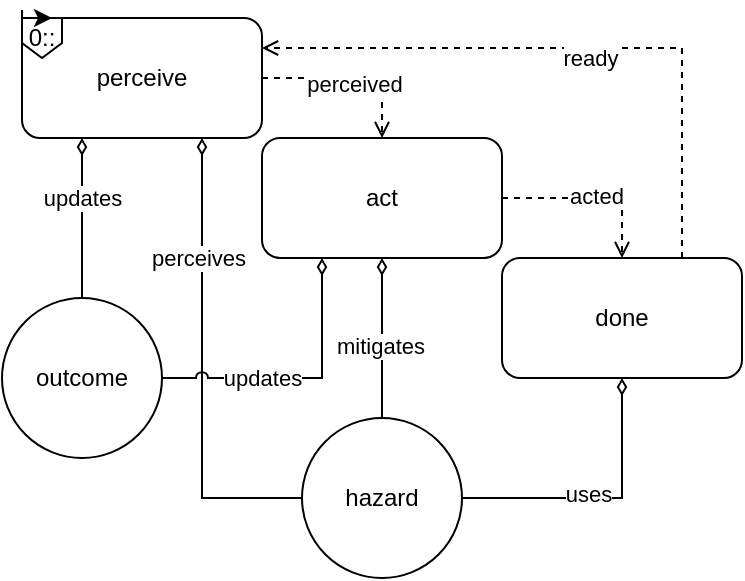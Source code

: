 <mxfile version="24.2.5" type="device">
  <diagram name="FRDL-FuncArch" id="bn2PXIH9sF4sWWGo1fHl">
    <mxGraphModel dx="2313" dy="941" grid="1" gridSize="10" guides="1" tooltips="1" connect="1" arrows="1" fold="1" page="1" pageScale="1" pageWidth="850" pageHeight="1100" math="0" shadow="0">
      <root>
        <mxCell id="0" />
        <mxCell id="1" parent="0" />
        <mxCell id="1CWe-sbZiBjtFl2tvP84-12" style="edgeStyle=orthogonalEdgeStyle;rounded=0;orthogonalLoop=1;jettySize=auto;html=1;exitX=1;exitY=0.5;exitDx=0;exitDy=0;endArrow=diamondThin;endFill=0;entryX=0.5;entryY=1;entryDx=0;entryDy=0;" edge="1" parent="1" source="1CWe-sbZiBjtFl2tvP84-1" target="1CWe-sbZiBjtFl2tvP84-5">
          <mxGeometry relative="1" as="geometry" />
        </mxCell>
        <mxCell id="1CWe-sbZiBjtFl2tvP84-13" value="uses" style="edgeLabel;html=1;align=center;verticalAlign=middle;resizable=0;points=[];" vertex="1" connectable="0" parent="1CWe-sbZiBjtFl2tvP84-12">
          <mxGeometry x="-0.11" y="2" relative="1" as="geometry">
            <mxPoint as="offset" />
          </mxGeometry>
        </mxCell>
        <mxCell id="1CWe-sbZiBjtFl2tvP84-1" value="hazard" style="ellipse;whiteSpace=wrap;html=1;aspect=fixed;" vertex="1" parent="1">
          <mxGeometry x="220" y="520" width="80" height="80" as="geometry" />
        </mxCell>
        <mxCell id="1CWe-sbZiBjtFl2tvP84-2" value="outcome" style="ellipse;whiteSpace=wrap;html=1;aspect=fixed;" vertex="1" parent="1">
          <mxGeometry x="70" y="460" width="80" height="80" as="geometry" />
        </mxCell>
        <mxCell id="1CWe-sbZiBjtFl2tvP84-6" style="edgeStyle=orthogonalEdgeStyle;rounded=0;orthogonalLoop=1;jettySize=auto;html=1;exitX=1;exitY=0.5;exitDx=0;exitDy=0;endArrow=open;endFill=0;dashed=1;" edge="1" parent="1" source="1CWe-sbZiBjtFl2tvP84-3" target="1CWe-sbZiBjtFl2tvP84-4">
          <mxGeometry relative="1" as="geometry" />
        </mxCell>
        <mxCell id="1CWe-sbZiBjtFl2tvP84-7" value="perceived" style="edgeLabel;html=1;align=center;verticalAlign=middle;resizable=0;points=[];" vertex="1" connectable="0" parent="1CWe-sbZiBjtFl2tvP84-6">
          <mxGeometry x="0.018" y="-3" relative="1" as="geometry">
            <mxPoint as="offset" />
          </mxGeometry>
        </mxCell>
        <mxCell id="1CWe-sbZiBjtFl2tvP84-16" style="edgeStyle=orthogonalEdgeStyle;rounded=0;orthogonalLoop=1;jettySize=auto;html=1;exitX=0.75;exitY=1;exitDx=0;exitDy=0;entryX=0;entryY=0.5;entryDx=0;entryDy=0;endArrow=none;endFill=0;startArrow=diamondThin;startFill=0;" edge="1" parent="1" source="1CWe-sbZiBjtFl2tvP84-3" target="1CWe-sbZiBjtFl2tvP84-1">
          <mxGeometry relative="1" as="geometry" />
        </mxCell>
        <mxCell id="1CWe-sbZiBjtFl2tvP84-17" value="perceives" style="edgeLabel;html=1;align=center;verticalAlign=middle;resizable=0;points=[];" vertex="1" connectable="0" parent="1CWe-sbZiBjtFl2tvP84-16">
          <mxGeometry x="-0.467" y="-2" relative="1" as="geometry">
            <mxPoint y="-2" as="offset" />
          </mxGeometry>
        </mxCell>
        <mxCell id="1CWe-sbZiBjtFl2tvP84-18" style="edgeStyle=orthogonalEdgeStyle;rounded=0;orthogonalLoop=1;jettySize=auto;html=1;exitX=0.25;exitY=1;exitDx=0;exitDy=0;startArrow=diamondThin;startFill=0;endArrow=none;endFill=0;" edge="1" parent="1" source="1CWe-sbZiBjtFl2tvP84-3" target="1CWe-sbZiBjtFl2tvP84-2">
          <mxGeometry relative="1" as="geometry" />
        </mxCell>
        <mxCell id="1CWe-sbZiBjtFl2tvP84-19" value="updates" style="edgeLabel;html=1;align=center;verticalAlign=middle;resizable=0;points=[];" vertex="1" connectable="0" parent="1CWe-sbZiBjtFl2tvP84-18">
          <mxGeometry x="-0.494" y="-2" relative="1" as="geometry">
            <mxPoint x="2" y="10" as="offset" />
          </mxGeometry>
        </mxCell>
        <mxCell id="1CWe-sbZiBjtFl2tvP84-3" value="perceive" style="rounded=1;whiteSpace=wrap;html=1;" vertex="1" parent="1">
          <mxGeometry x="80" y="320" width="120" height="60" as="geometry" />
        </mxCell>
        <mxCell id="1CWe-sbZiBjtFl2tvP84-8" style="edgeStyle=orthogonalEdgeStyle;rounded=0;orthogonalLoop=1;jettySize=auto;html=1;exitX=1;exitY=0.5;exitDx=0;exitDy=0;entryX=0.5;entryY=0;entryDx=0;entryDy=0;dashed=1;endArrow=open;endFill=0;" edge="1" parent="1" source="1CWe-sbZiBjtFl2tvP84-4" target="1CWe-sbZiBjtFl2tvP84-5">
          <mxGeometry relative="1" as="geometry" />
        </mxCell>
        <mxCell id="1CWe-sbZiBjtFl2tvP84-9" value="acted" style="edgeLabel;html=1;align=center;verticalAlign=middle;resizable=0;points=[];" vertex="1" connectable="0" parent="1CWe-sbZiBjtFl2tvP84-8">
          <mxGeometry x="0.037" y="1" relative="1" as="geometry">
            <mxPoint as="offset" />
          </mxGeometry>
        </mxCell>
        <mxCell id="1CWe-sbZiBjtFl2tvP84-14" style="edgeStyle=orthogonalEdgeStyle;rounded=0;orthogonalLoop=1;jettySize=auto;html=1;exitX=0.5;exitY=1;exitDx=0;exitDy=0;entryX=0.5;entryY=0;entryDx=0;entryDy=0;endArrow=none;endFill=0;startArrow=diamondThin;startFill=0;" edge="1" parent="1" source="1CWe-sbZiBjtFl2tvP84-4" target="1CWe-sbZiBjtFl2tvP84-1">
          <mxGeometry relative="1" as="geometry" />
        </mxCell>
        <mxCell id="1CWe-sbZiBjtFl2tvP84-15" value="mitigates" style="edgeLabel;html=1;align=center;verticalAlign=middle;resizable=0;points=[];" vertex="1" connectable="0" parent="1CWe-sbZiBjtFl2tvP84-14">
          <mxGeometry x="0.104" y="-1" relative="1" as="geometry">
            <mxPoint as="offset" />
          </mxGeometry>
        </mxCell>
        <mxCell id="1CWe-sbZiBjtFl2tvP84-20" style="edgeStyle=orthogonalEdgeStyle;rounded=0;orthogonalLoop=1;jettySize=auto;html=1;exitX=0.25;exitY=1;exitDx=0;exitDy=0;entryX=1;entryY=0.5;entryDx=0;entryDy=0;endArrow=none;endFill=0;startArrow=diamondThin;startFill=0;jumpStyle=arc;" edge="1" parent="1" source="1CWe-sbZiBjtFl2tvP84-4" target="1CWe-sbZiBjtFl2tvP84-2">
          <mxGeometry relative="1" as="geometry" />
        </mxCell>
        <mxCell id="1CWe-sbZiBjtFl2tvP84-21" value="updates" style="edgeLabel;html=1;align=center;verticalAlign=middle;resizable=0;points=[];" vertex="1" connectable="0" parent="1CWe-sbZiBjtFl2tvP84-20">
          <mxGeometry x="0.155" y="-3" relative="1" as="geometry">
            <mxPoint x="-9" y="3" as="offset" />
          </mxGeometry>
        </mxCell>
        <mxCell id="1CWe-sbZiBjtFl2tvP84-4" value="act" style="rounded=1;whiteSpace=wrap;html=1;" vertex="1" parent="1">
          <mxGeometry x="200" y="380" width="120" height="60" as="geometry" />
        </mxCell>
        <mxCell id="1CWe-sbZiBjtFl2tvP84-10" style="edgeStyle=orthogonalEdgeStyle;rounded=0;orthogonalLoop=1;jettySize=auto;html=1;exitX=0.75;exitY=0;exitDx=0;exitDy=0;entryX=1;entryY=0.25;entryDx=0;entryDy=0;dashed=1;endArrow=open;endFill=0;" edge="1" parent="1" source="1CWe-sbZiBjtFl2tvP84-5" target="1CWe-sbZiBjtFl2tvP84-3">
          <mxGeometry relative="1" as="geometry" />
        </mxCell>
        <mxCell id="1CWe-sbZiBjtFl2tvP84-11" value="ready" style="edgeLabel;html=1;align=center;verticalAlign=middle;resizable=0;points=[];" vertex="1" connectable="0" parent="1CWe-sbZiBjtFl2tvP84-10">
          <mxGeometry x="-0.037" y="4" relative="1" as="geometry">
            <mxPoint y="1" as="offset" />
          </mxGeometry>
        </mxCell>
        <mxCell id="1CWe-sbZiBjtFl2tvP84-5" value="done" style="rounded=1;whiteSpace=wrap;html=1;" vertex="1" parent="1">
          <mxGeometry x="320" y="440" width="120" height="60" as="geometry" />
        </mxCell>
        <mxCell id="1CWe-sbZiBjtFl2tvP84-22" value="" style="group" vertex="1" connectable="0" parent="1">
          <mxGeometry x="80" y="320" width="20" height="20" as="geometry" />
        </mxCell>
        <mxCell id="1CWe-sbZiBjtFl2tvP84-23" value="0::" style="shape=offPageConnector;whiteSpace=wrap;html=1;" vertex="1" parent="1CWe-sbZiBjtFl2tvP84-22">
          <mxGeometry width="20" height="20" as="geometry" />
        </mxCell>
        <mxCell id="1CWe-sbZiBjtFl2tvP84-24" style="edgeStyle=orthogonalEdgeStyle;rounded=0;orthogonalLoop=1;jettySize=auto;html=1;exitX=0;exitY=0;exitDx=0;exitDy=0;entryX=0.75;entryY=0;entryDx=0;entryDy=0;startArrow=baseDash;startFill=0;" edge="1" parent="1CWe-sbZiBjtFl2tvP84-22">
          <mxGeometry relative="1" as="geometry">
            <mxPoint x="15" as="targetPoint" />
            <Array as="points" />
            <mxPoint as="sourcePoint" />
          </mxGeometry>
        </mxCell>
      </root>
    </mxGraphModel>
  </diagram>
</mxfile>

